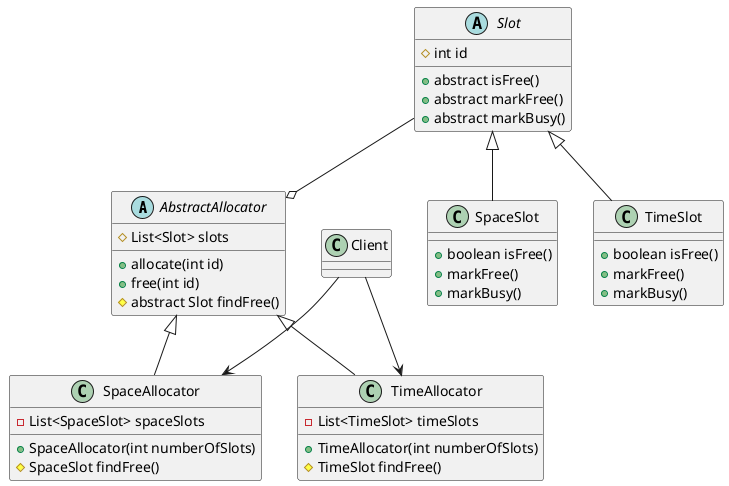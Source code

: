 @startuml

abstract class AbstractAllocator {
    # List<Slot> slots
    + allocate(int id)
    + free(int id)
    # abstract Slot findFree()
}

abstract class Slot {
    # int id
    + abstract isFree()
    + abstract markFree()
    + abstract markBusy()
}

class SpaceAllocator extends AbstractAllocator {
    - List<SpaceSlot> spaceSlots
    + SpaceAllocator(int numberOfSlots)
    # SpaceSlot findFree()
}

class SpaceSlot extends Slot {
    + boolean isFree()
    + markFree()
    + markBusy()
}

class TimeAllocator extends AbstractAllocator {
    - List<TimeSlot> timeSlots
    + TimeAllocator(int numberOfSlots)
    # TimeSlot findFree()
}

class TimeSlot extends Slot {
    + boolean isFree()
    + markFree()
    + markBusy()
}

class Client {}

Slot --o AbstractAllocator
Client --> TimeAllocator
Client --> SpaceAllocator

@enduml